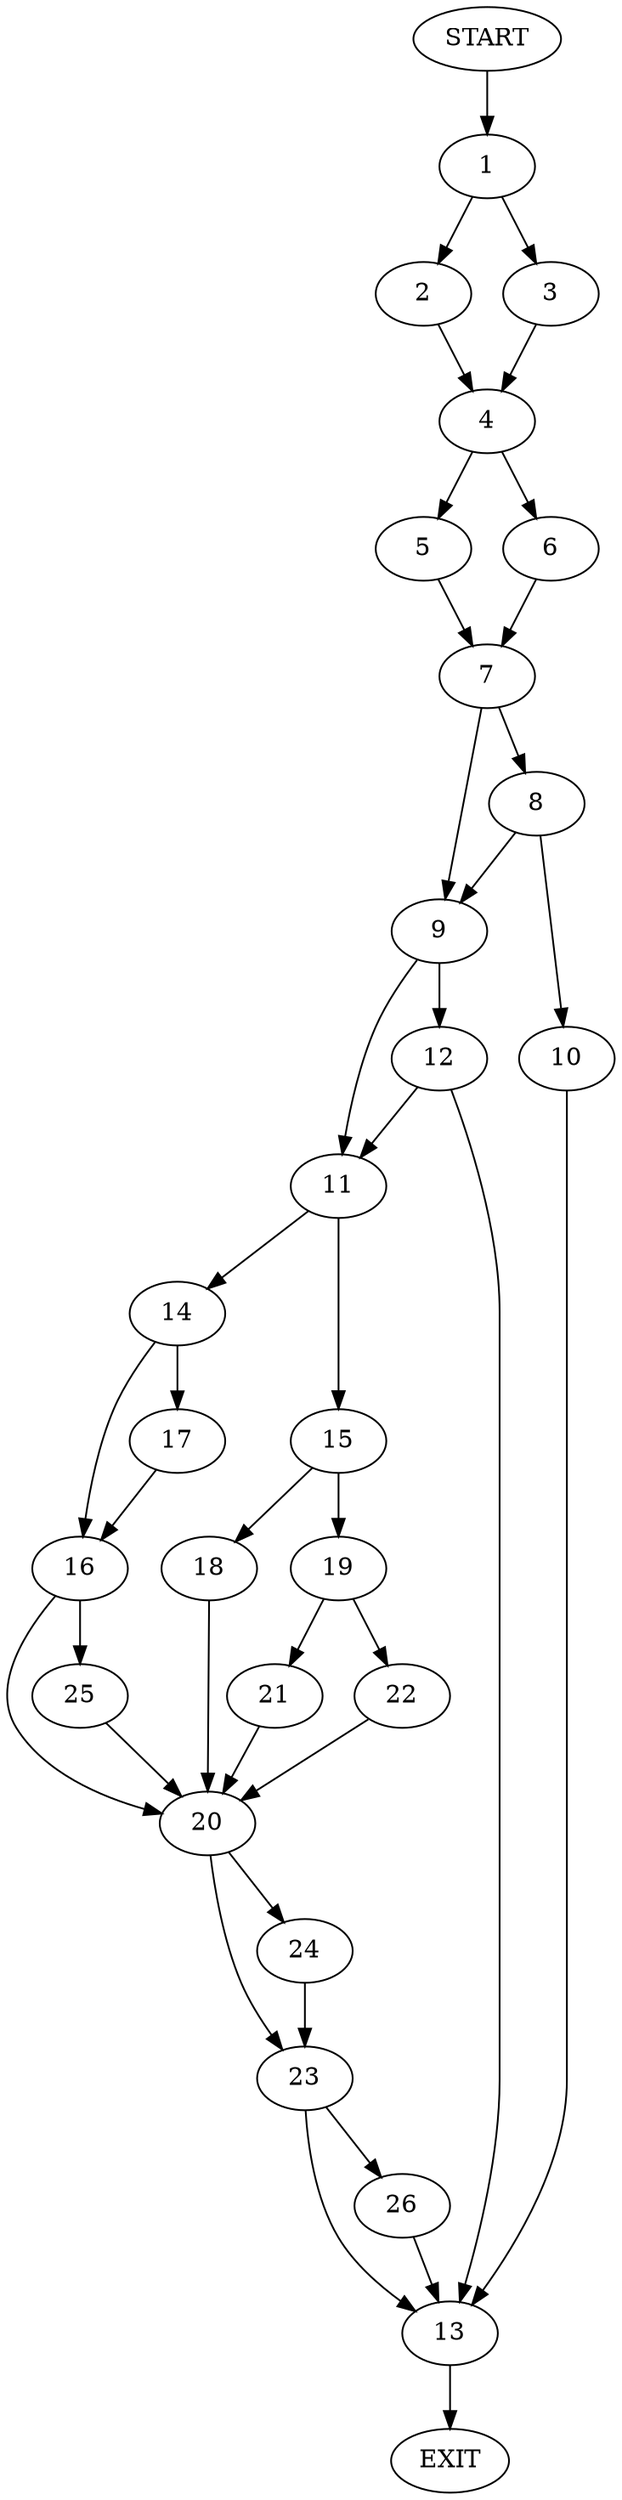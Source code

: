digraph {
0 [label="START"]
27 [label="EXIT"]
0 -> 1
1 -> 2
1 -> 3
3 -> 4
2 -> 4
4 -> 5
4 -> 6
5 -> 7
6 -> 7
7 -> 8
7 -> 9
8 -> 10
8 -> 9
9 -> 11
9 -> 12
10 -> 13
13 -> 27
12 -> 13
12 -> 11
11 -> 14
11 -> 15
14 -> 16
14 -> 17
15 -> 18
15 -> 19
18 -> 20
19 -> 21
19 -> 22
20 -> 23
20 -> 24
21 -> 20
22 -> 20
17 -> 16
16 -> 20
16 -> 25
25 -> 20
24 -> 23
23 -> 13
23 -> 26
26 -> 13
}
